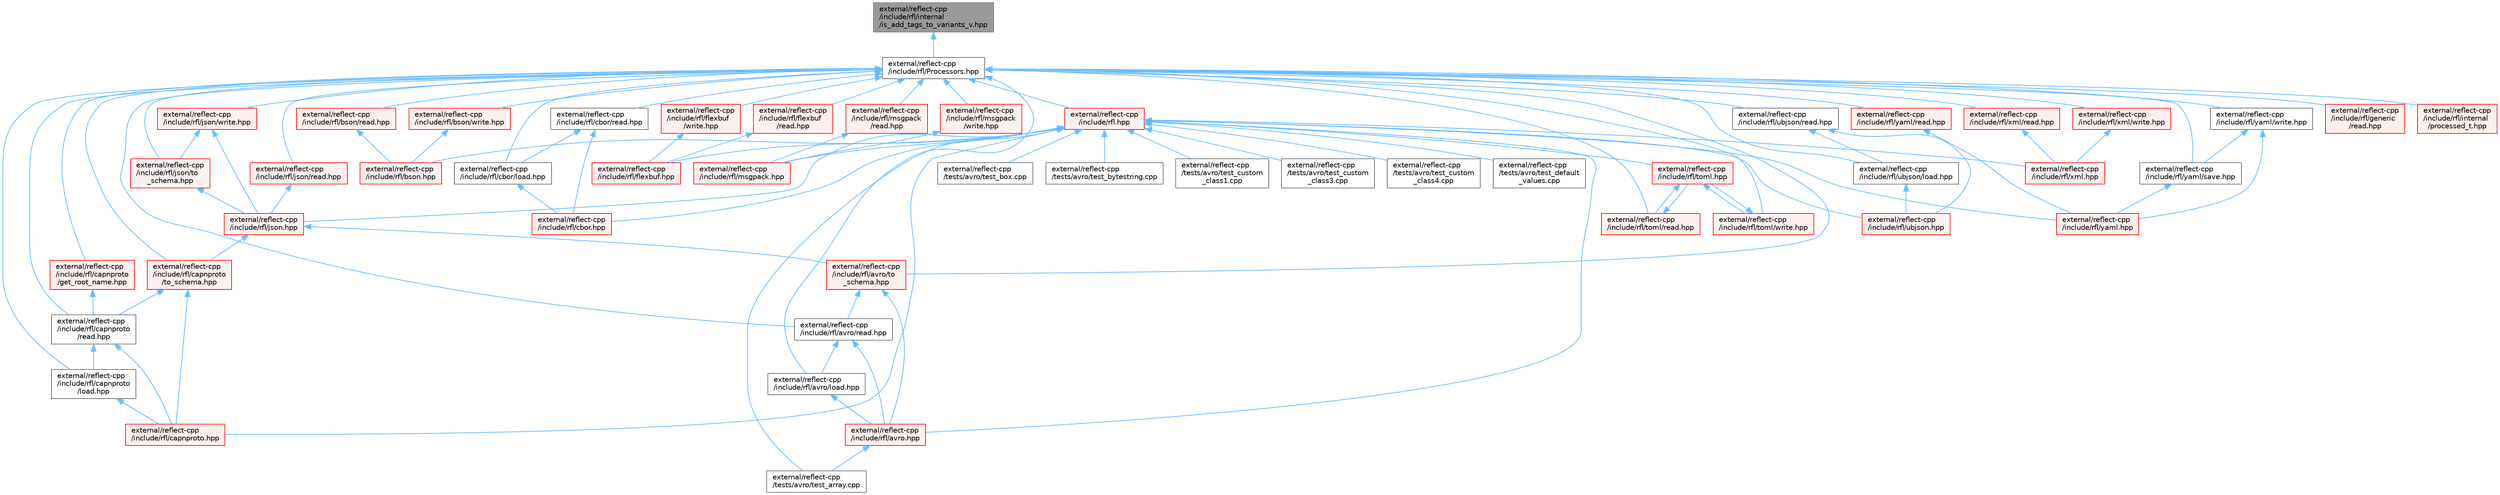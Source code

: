 digraph "external/reflect-cpp/include/rfl/internal/is_add_tags_to_variants_v.hpp"
{
 // LATEX_PDF_SIZE
  bgcolor="transparent";
  edge [fontname=Helvetica,fontsize=10,labelfontname=Helvetica,labelfontsize=10];
  node [fontname=Helvetica,fontsize=10,shape=box,height=0.2,width=0.4];
  Node1 [id="Node000001",label="external/reflect-cpp\l/include/rfl/internal\l/is_add_tags_to_variants_v.hpp",height=0.2,width=0.4,color="gray40", fillcolor="grey60", style="filled", fontcolor="black",tooltip=" "];
  Node1 -> Node2 [id="edge1_Node000001_Node000002",dir="back",color="steelblue1",style="solid",tooltip=" "];
  Node2 [id="Node000002",label="external/reflect-cpp\l/include/rfl/Processors.hpp",height=0.2,width=0.4,color="grey40", fillcolor="white", style="filled",URL="$_processors_8hpp.html",tooltip=" "];
  Node2 -> Node3 [id="edge2_Node000002_Node000003",dir="back",color="steelblue1",style="solid",tooltip=" "];
  Node3 [id="Node000003",label="external/reflect-cpp\l/include/rfl.hpp",height=0.2,width=0.4,color="red", fillcolor="#FFF0F0", style="filled",URL="$rfl_8hpp.html",tooltip=" "];
  Node3 -> Node4 [id="edge3_Node000003_Node000004",dir="back",color="steelblue1",style="solid",tooltip=" "];
  Node4 [id="Node000004",label="external/reflect-cpp\l/include/rfl/avro.hpp",height=0.2,width=0.4,color="red", fillcolor="#FFF0F0", style="filled",URL="$avro_8hpp.html",tooltip=" "];
  Node4 -> Node11 [id="edge4_Node000004_Node000011",dir="back",color="steelblue1",style="solid",tooltip=" "];
  Node11 [id="Node000011",label="external/reflect-cpp\l/tests/avro/test_array.cpp",height=0.2,width=0.4,color="grey40", fillcolor="white", style="filled",URL="$avro_2test__array_8cpp.html",tooltip=" "];
  Node3 -> Node58 [id="edge5_Node000003_Node000058",dir="back",color="steelblue1",style="solid",tooltip=" "];
  Node58 [id="Node000058",label="external/reflect-cpp\l/include/rfl/bson.hpp",height=0.2,width=0.4,color="red", fillcolor="#FFF0F0", style="filled",URL="$bson_8hpp.html",tooltip=" "];
  Node3 -> Node98 [id="edge6_Node000003_Node000098",dir="back",color="steelblue1",style="solid",tooltip=" "];
  Node98 [id="Node000098",label="external/reflect-cpp\l/include/rfl/capnproto.hpp",height=0.2,width=0.4,color="red", fillcolor="#FFF0F0", style="filled",URL="$capnproto_8hpp.html",tooltip=" "];
  Node3 -> Node145 [id="edge7_Node000003_Node000145",dir="back",color="steelblue1",style="solid",tooltip=" "];
  Node145 [id="Node000145",label="external/reflect-cpp\l/include/rfl/cbor.hpp",height=0.2,width=0.4,color="red", fillcolor="#FFF0F0", style="filled",URL="$cbor_8hpp.html",tooltip=" "];
  Node3 -> Node186 [id="edge8_Node000003_Node000186",dir="back",color="steelblue1",style="solid",tooltip=" "];
  Node186 [id="Node000186",label="external/reflect-cpp\l/include/rfl/flexbuf.hpp",height=0.2,width=0.4,color="red", fillcolor="#FFF0F0", style="filled",URL="$flexbuf_8hpp.html",tooltip=" "];
  Node3 -> Node226 [id="edge9_Node000003_Node000226",dir="back",color="steelblue1",style="solid",tooltip=" "];
  Node226 [id="Node000226",label="external/reflect-cpp\l/include/rfl/json.hpp",height=0.2,width=0.4,color="red", fillcolor="#FFF0F0", style="filled",URL="$reflect-cpp_2include_2rfl_2json_8hpp.html",tooltip=" "];
  Node226 -> Node230 [id="edge10_Node000226_Node000230",dir="back",color="steelblue1",style="solid",tooltip=" "];
  Node230 [id="Node000230",label="external/reflect-cpp\l/include/rfl/avro/to\l_schema.hpp",height=0.2,width=0.4,color="red", fillcolor="#FFF0F0", style="filled",URL="$avro_2to__schema_8hpp.html",tooltip=" "];
  Node230 -> Node4 [id="edge11_Node000230_Node000004",dir="back",color="steelblue1",style="solid",tooltip=" "];
  Node230 -> Node231 [id="edge12_Node000230_Node000231",dir="back",color="steelblue1",style="solid",tooltip=" "];
  Node231 [id="Node000231",label="external/reflect-cpp\l/include/rfl/avro/read.hpp",height=0.2,width=0.4,color="grey40", fillcolor="white", style="filled",URL="$avro_2read_8hpp.html",tooltip=" "];
  Node231 -> Node4 [id="edge13_Node000231_Node000004",dir="back",color="steelblue1",style="solid",tooltip=" "];
  Node231 -> Node232 [id="edge14_Node000231_Node000232",dir="back",color="steelblue1",style="solid",tooltip=" "];
  Node232 [id="Node000232",label="external/reflect-cpp\l/include/rfl/avro/load.hpp",height=0.2,width=0.4,color="grey40", fillcolor="white", style="filled",URL="$avro_2load_8hpp.html",tooltip=" "];
  Node232 -> Node4 [id="edge15_Node000232_Node000004",dir="back",color="steelblue1",style="solid",tooltip=" "];
  Node226 -> Node237 [id="edge16_Node000226_Node000237",dir="back",color="steelblue1",style="solid",tooltip=" "];
  Node237 [id="Node000237",label="external/reflect-cpp\l/include/rfl/capnproto\l/to_schema.hpp",height=0.2,width=0.4,color="red", fillcolor="#FFF0F0", style="filled",URL="$capnproto_2to__schema_8hpp.html",tooltip=" "];
  Node237 -> Node98 [id="edge17_Node000237_Node000098",dir="back",color="steelblue1",style="solid",tooltip=" "];
  Node237 -> Node238 [id="edge18_Node000237_Node000238",dir="back",color="steelblue1",style="solid",tooltip=" "];
  Node238 [id="Node000238",label="external/reflect-cpp\l/include/rfl/capnproto\l/read.hpp",height=0.2,width=0.4,color="grey40", fillcolor="white", style="filled",URL="$capnproto_2read_8hpp.html",tooltip=" "];
  Node238 -> Node98 [id="edge19_Node000238_Node000098",dir="back",color="steelblue1",style="solid",tooltip=" "];
  Node238 -> Node239 [id="edge20_Node000238_Node000239",dir="back",color="steelblue1",style="solid",tooltip=" "];
  Node239 [id="Node000239",label="external/reflect-cpp\l/include/rfl/capnproto\l/load.hpp",height=0.2,width=0.4,color="grey40", fillcolor="white", style="filled",URL="$capnproto_2load_8hpp.html",tooltip=" "];
  Node239 -> Node98 [id="edge21_Node000239_Node000098",dir="back",color="steelblue1",style="solid",tooltip=" "];
  Node3 -> Node451 [id="edge22_Node000003_Node000451",dir="back",color="steelblue1",style="solid",tooltip=" "];
  Node451 [id="Node000451",label="external/reflect-cpp\l/include/rfl/msgpack.hpp",height=0.2,width=0.4,color="red", fillcolor="#FFF0F0", style="filled",URL="$msgpack_8hpp.html",tooltip=" "];
  Node3 -> Node494 [id="edge23_Node000003_Node000494",dir="back",color="steelblue1",style="solid",tooltip=" "];
  Node494 [id="Node000494",label="external/reflect-cpp\l/include/rfl/toml.hpp",height=0.2,width=0.4,color="red", fillcolor="#FFF0F0", style="filled",URL="$toml_8hpp.html",tooltip=" "];
  Node494 -> Node497 [id="edge24_Node000494_Node000497",dir="back",color="steelblue1",style="solid",tooltip=" "];
  Node497 [id="Node000497",label="external/reflect-cpp\l/include/rfl/toml/read.hpp",height=0.2,width=0.4,color="red", fillcolor="#FFF0F0", style="filled",URL="$toml_2read_8hpp.html",tooltip=" "];
  Node497 -> Node494 [id="edge25_Node000497_Node000494",dir="back",color="steelblue1",style="solid",tooltip=" "];
  Node494 -> Node499 [id="edge26_Node000494_Node000499",dir="back",color="steelblue1",style="solid",tooltip=" "];
  Node499 [id="Node000499",label="external/reflect-cpp\l/include/rfl/toml/write.hpp",height=0.2,width=0.4,color="red", fillcolor="#FFF0F0", style="filled",URL="$toml_2write_8hpp.html",tooltip=" "];
  Node499 -> Node494 [id="edge27_Node000499_Node000494",dir="back",color="steelblue1",style="solid",tooltip=" "];
  Node3 -> Node541 [id="edge28_Node000003_Node000541",dir="back",color="steelblue1",style="solid",tooltip=" "];
  Node541 [id="Node000541",label="external/reflect-cpp\l/include/rfl/ubjson.hpp",height=0.2,width=0.4,color="red", fillcolor="#FFF0F0", style="filled",URL="$ubjson_8hpp.html",tooltip=" "];
  Node3 -> Node582 [id="edge29_Node000003_Node000582",dir="back",color="steelblue1",style="solid",tooltip=" "];
  Node582 [id="Node000582",label="external/reflect-cpp\l/include/rfl/xml.hpp",height=0.2,width=0.4,color="red", fillcolor="#FFF0F0", style="filled",URL="$xml_8hpp.html",tooltip=" "];
  Node3 -> Node621 [id="edge30_Node000003_Node000621",dir="back",color="steelblue1",style="solid",tooltip=" "];
  Node621 [id="Node000621",label="external/reflect-cpp\l/include/rfl/yaml.hpp",height=0.2,width=0.4,color="red", fillcolor="#FFF0F0", style="filled",URL="$yaml_8hpp.html",tooltip=" "];
  Node3 -> Node11 [id="edge31_Node000003_Node000011",dir="back",color="steelblue1",style="solid",tooltip=" "];
  Node3 -> Node17 [id="edge32_Node000003_Node000017",dir="back",color="steelblue1",style="solid",tooltip=" "];
  Node17 [id="Node000017",label="external/reflect-cpp\l/tests/avro/test_box.cpp",height=0.2,width=0.4,color="grey40", fillcolor="white", style="filled",URL="$avro_2test__box_8cpp.html",tooltip=" "];
  Node3 -> Node18 [id="edge33_Node000003_Node000018",dir="back",color="steelblue1",style="solid",tooltip=" "];
  Node18 [id="Node000018",label="external/reflect-cpp\l/tests/avro/test_bytestring.cpp",height=0.2,width=0.4,color="grey40", fillcolor="white", style="filled",URL="$avro_2test__bytestring_8cpp.html",tooltip=" "];
  Node3 -> Node20 [id="edge34_Node000003_Node000020",dir="back",color="steelblue1",style="solid",tooltip=" "];
  Node20 [id="Node000020",label="external/reflect-cpp\l/tests/avro/test_custom\l_class1.cpp",height=0.2,width=0.4,color="grey40", fillcolor="white", style="filled",URL="$avro_2test__custom__class1_8cpp.html",tooltip=" "];
  Node3 -> Node21 [id="edge35_Node000003_Node000021",dir="back",color="steelblue1",style="solid",tooltip=" "];
  Node21 [id="Node000021",label="external/reflect-cpp\l/tests/avro/test_custom\l_class3.cpp",height=0.2,width=0.4,color="grey40", fillcolor="white", style="filled",URL="$avro_2test__custom__class3_8cpp.html",tooltip=" "];
  Node3 -> Node22 [id="edge36_Node000003_Node000022",dir="back",color="steelblue1",style="solid",tooltip=" "];
  Node22 [id="Node000022",label="external/reflect-cpp\l/tests/avro/test_custom\l_class4.cpp",height=0.2,width=0.4,color="grey40", fillcolor="white", style="filled",URL="$avro_2test__custom__class4_8cpp.html",tooltip=" "];
  Node3 -> Node23 [id="edge37_Node000003_Node000023",dir="back",color="steelblue1",style="solid",tooltip=" "];
  Node23 [id="Node000023",label="external/reflect-cpp\l/tests/avro/test_default\l_values.cpp",height=0.2,width=0.4,color="grey40", fillcolor="white", style="filled",URL="$avro_2test__default__values_8cpp.html",tooltip=" "];
  Node2 -> Node232 [id="edge38_Node000002_Node000232",dir="back",color="steelblue1",style="solid",tooltip=" "];
  Node2 -> Node231 [id="edge39_Node000002_Node000231",dir="back",color="steelblue1",style="solid",tooltip=" "];
  Node2 -> Node230 [id="edge40_Node000002_Node000230",dir="back",color="steelblue1",style="solid",tooltip=" "];
  Node2 -> Node667 [id="edge41_Node000002_Node000667",dir="back",color="steelblue1",style="solid",tooltip=" "];
  Node667 [id="Node000667",label="external/reflect-cpp\l/include/rfl/bson/read.hpp",height=0.2,width=0.4,color="red", fillcolor="#FFF0F0", style="filled",URL="$bson_2read_8hpp.html",tooltip=" "];
  Node667 -> Node58 [id="edge42_Node000667_Node000058",dir="back",color="steelblue1",style="solid",tooltip=" "];
  Node2 -> Node669 [id="edge43_Node000002_Node000669",dir="back",color="steelblue1",style="solid",tooltip=" "];
  Node669 [id="Node000669",label="external/reflect-cpp\l/include/rfl/bson/write.hpp",height=0.2,width=0.4,color="red", fillcolor="#FFF0F0", style="filled",URL="$bson_2write_8hpp.html",tooltip=" "];
  Node669 -> Node58 [id="edge44_Node000669_Node000058",dir="back",color="steelblue1",style="solid",tooltip=" "];
  Node2 -> Node671 [id="edge45_Node000002_Node000671",dir="back",color="steelblue1",style="solid",tooltip=" "];
  Node671 [id="Node000671",label="external/reflect-cpp\l/include/rfl/capnproto\l/get_root_name.hpp",height=0.2,width=0.4,color="red", fillcolor="#FFF0F0", style="filled",URL="$get__root__name_8hpp.html",tooltip=" "];
  Node671 -> Node238 [id="edge46_Node000671_Node000238",dir="back",color="steelblue1",style="solid",tooltip=" "];
  Node2 -> Node239 [id="edge47_Node000002_Node000239",dir="back",color="steelblue1",style="solid",tooltip=" "];
  Node2 -> Node238 [id="edge48_Node000002_Node000238",dir="back",color="steelblue1",style="solid",tooltip=" "];
  Node2 -> Node237 [id="edge49_Node000002_Node000237",dir="back",color="steelblue1",style="solid",tooltip=" "];
  Node2 -> Node672 [id="edge50_Node000002_Node000672",dir="back",color="steelblue1",style="solid",tooltip=" "];
  Node672 [id="Node000672",label="external/reflect-cpp\l/include/rfl/cbor/load.hpp",height=0.2,width=0.4,color="grey40", fillcolor="white", style="filled",URL="$cbor_2load_8hpp.html",tooltip=" "];
  Node672 -> Node145 [id="edge51_Node000672_Node000145",dir="back",color="steelblue1",style="solid",tooltip=" "];
  Node2 -> Node673 [id="edge52_Node000002_Node000673",dir="back",color="steelblue1",style="solid",tooltip=" "];
  Node673 [id="Node000673",label="external/reflect-cpp\l/include/rfl/cbor/read.hpp",height=0.2,width=0.4,color="grey40", fillcolor="white", style="filled",URL="$cbor_2read_8hpp.html",tooltip=" "];
  Node673 -> Node145 [id="edge53_Node000673_Node000145",dir="back",color="steelblue1",style="solid",tooltip=" "];
  Node673 -> Node672 [id="edge54_Node000673_Node000672",dir="back",color="steelblue1",style="solid",tooltip=" "];
  Node2 -> Node674 [id="edge55_Node000002_Node000674",dir="back",color="steelblue1",style="solid",tooltip=" "];
  Node674 [id="Node000674",label="external/reflect-cpp\l/include/rfl/flexbuf\l/read.hpp",height=0.2,width=0.4,color="red", fillcolor="#FFF0F0", style="filled",URL="$flexbuf_2read_8hpp.html",tooltip=" "];
  Node674 -> Node186 [id="edge56_Node000674_Node000186",dir="back",color="steelblue1",style="solid",tooltip=" "];
  Node2 -> Node676 [id="edge57_Node000002_Node000676",dir="back",color="steelblue1",style="solid",tooltip=" "];
  Node676 [id="Node000676",label="external/reflect-cpp\l/include/rfl/flexbuf\l/write.hpp",height=0.2,width=0.4,color="red", fillcolor="#FFF0F0", style="filled",URL="$flexbuf_2write_8hpp.html",tooltip=" "];
  Node676 -> Node186 [id="edge58_Node000676_Node000186",dir="back",color="steelblue1",style="solid",tooltip=" "];
  Node2 -> Node678 [id="edge59_Node000002_Node000678",dir="back",color="steelblue1",style="solid",tooltip=" "];
  Node678 [id="Node000678",label="external/reflect-cpp\l/include/rfl/generic\l/read.hpp",height=0.2,width=0.4,color="red", fillcolor="#FFF0F0", style="filled",URL="$generic_2read_8hpp.html",tooltip=" "];
  Node2 -> Node680 [id="edge60_Node000002_Node000680",dir="back",color="steelblue1",style="solid",tooltip=" "];
  Node680 [id="Node000680",label="external/reflect-cpp\l/include/rfl/internal\l/processed_t.hpp",height=0.2,width=0.4,color="red", fillcolor="#FFF0F0", style="filled",URL="$processed__t_8hpp.html",tooltip=" "];
  Node2 -> Node695 [id="edge61_Node000002_Node000695",dir="back",color="steelblue1",style="solid",tooltip=" "];
  Node695 [id="Node000695",label="external/reflect-cpp\l/include/rfl/json/read.hpp",height=0.2,width=0.4,color="red", fillcolor="#FFF0F0", style="filled",URL="$json_2read_8hpp.html",tooltip=" "];
  Node695 -> Node226 [id="edge62_Node000695_Node000226",dir="back",color="steelblue1",style="solid",tooltip=" "];
  Node2 -> Node699 [id="edge63_Node000002_Node000699",dir="back",color="steelblue1",style="solid",tooltip=" "];
  Node699 [id="Node000699",label="external/reflect-cpp\l/include/rfl/json/to\l_schema.hpp",height=0.2,width=0.4,color="red", fillcolor="#FFF0F0", style="filled",URL="$json_2to__schema_8hpp.html",tooltip=" "];
  Node699 -> Node226 [id="edge64_Node000699_Node000226",dir="back",color="steelblue1",style="solid",tooltip=" "];
  Node2 -> Node697 [id="edge65_Node000002_Node000697",dir="back",color="steelblue1",style="solid",tooltip=" "];
  Node697 [id="Node000697",label="external/reflect-cpp\l/include/rfl/json/write.hpp",height=0.2,width=0.4,color="red", fillcolor="#FFF0F0", style="filled",URL="$json_2write_8hpp.html",tooltip=" "];
  Node697 -> Node226 [id="edge66_Node000697_Node000226",dir="back",color="steelblue1",style="solid",tooltip=" "];
  Node697 -> Node699 [id="edge67_Node000697_Node000699",dir="back",color="steelblue1",style="solid",tooltip=" "];
  Node2 -> Node703 [id="edge68_Node000002_Node000703",dir="back",color="steelblue1",style="solid",tooltip=" "];
  Node703 [id="Node000703",label="external/reflect-cpp\l/include/rfl/msgpack\l/read.hpp",height=0.2,width=0.4,color="red", fillcolor="#FFF0F0", style="filled",URL="$msgpack_2read_8hpp.html",tooltip=" "];
  Node703 -> Node451 [id="edge69_Node000703_Node000451",dir="back",color="steelblue1",style="solid",tooltip=" "];
  Node2 -> Node705 [id="edge70_Node000002_Node000705",dir="back",color="steelblue1",style="solid",tooltip=" "];
  Node705 [id="Node000705",label="external/reflect-cpp\l/include/rfl/msgpack\l/write.hpp",height=0.2,width=0.4,color="red", fillcolor="#FFF0F0", style="filled",URL="$msgpack_2write_8hpp.html",tooltip=" "];
  Node705 -> Node451 [id="edge71_Node000705_Node000451",dir="back",color="steelblue1",style="solid",tooltip=" "];
  Node2 -> Node497 [id="edge72_Node000002_Node000497",dir="back",color="steelblue1",style="solid",tooltip=" "];
  Node2 -> Node499 [id="edge73_Node000002_Node000499",dir="back",color="steelblue1",style="solid",tooltip=" "];
  Node2 -> Node711 [id="edge74_Node000002_Node000711",dir="back",color="steelblue1",style="solid",tooltip=" "];
  Node711 [id="Node000711",label="external/reflect-cpp\l/include/rfl/ubjson/load.hpp",height=0.2,width=0.4,color="grey40", fillcolor="white", style="filled",URL="$ubjson_2load_8hpp.html",tooltip=" "];
  Node711 -> Node541 [id="edge75_Node000711_Node000541",dir="back",color="steelblue1",style="solid",tooltip=" "];
  Node2 -> Node710 [id="edge76_Node000002_Node000710",dir="back",color="steelblue1",style="solid",tooltip=" "];
  Node710 [id="Node000710",label="external/reflect-cpp\l/include/rfl/ubjson/read.hpp",height=0.2,width=0.4,color="grey40", fillcolor="white", style="filled",URL="$ubjson_2read_8hpp.html",tooltip=" "];
  Node710 -> Node541 [id="edge77_Node000710_Node000541",dir="back",color="steelblue1",style="solid",tooltip=" "];
  Node710 -> Node711 [id="edge78_Node000710_Node000711",dir="back",color="steelblue1",style="solid",tooltip=" "];
  Node2 -> Node715 [id="edge79_Node000002_Node000715",dir="back",color="steelblue1",style="solid",tooltip=" "];
  Node715 [id="Node000715",label="external/reflect-cpp\l/include/rfl/xml/read.hpp",height=0.2,width=0.4,color="red", fillcolor="#FFF0F0", style="filled",URL="$xml_2read_8hpp.html",tooltip=" "];
  Node715 -> Node582 [id="edge80_Node000715_Node000582",dir="back",color="steelblue1",style="solid",tooltip=" "];
  Node2 -> Node717 [id="edge81_Node000002_Node000717",dir="back",color="steelblue1",style="solid",tooltip=" "];
  Node717 [id="Node000717",label="external/reflect-cpp\l/include/rfl/xml/write.hpp",height=0.2,width=0.4,color="red", fillcolor="#FFF0F0", style="filled",URL="$xml_2write_8hpp.html",tooltip=" "];
  Node717 -> Node582 [id="edge82_Node000717_Node000582",dir="back",color="steelblue1",style="solid",tooltip=" "];
  Node2 -> Node720 [id="edge83_Node000002_Node000720",dir="back",color="steelblue1",style="solid",tooltip=" "];
  Node720 [id="Node000720",label="external/reflect-cpp\l/include/rfl/yaml/read.hpp",height=0.2,width=0.4,color="red", fillcolor="#FFF0F0", style="filled",URL="$yaml_2read_8hpp.html",tooltip=" "];
  Node720 -> Node621 [id="edge84_Node000720_Node000621",dir="back",color="steelblue1",style="solid",tooltip=" "];
  Node2 -> Node723 [id="edge85_Node000002_Node000723",dir="back",color="steelblue1",style="solid",tooltip=" "];
  Node723 [id="Node000723",label="external/reflect-cpp\l/include/rfl/yaml/save.hpp",height=0.2,width=0.4,color="grey40", fillcolor="white", style="filled",URL="$yaml_2save_8hpp.html",tooltip=" "];
  Node723 -> Node621 [id="edge86_Node000723_Node000621",dir="back",color="steelblue1",style="solid",tooltip=" "];
  Node2 -> Node722 [id="edge87_Node000002_Node000722",dir="back",color="steelblue1",style="solid",tooltip=" "];
  Node722 [id="Node000722",label="external/reflect-cpp\l/include/rfl/yaml/write.hpp",height=0.2,width=0.4,color="grey40", fillcolor="white", style="filled",URL="$yaml_2write_8hpp.html",tooltip=" "];
  Node722 -> Node621 [id="edge88_Node000722_Node000621",dir="back",color="steelblue1",style="solid",tooltip=" "];
  Node722 -> Node723 [id="edge89_Node000722_Node000723",dir="back",color="steelblue1",style="solid",tooltip=" "];
}
